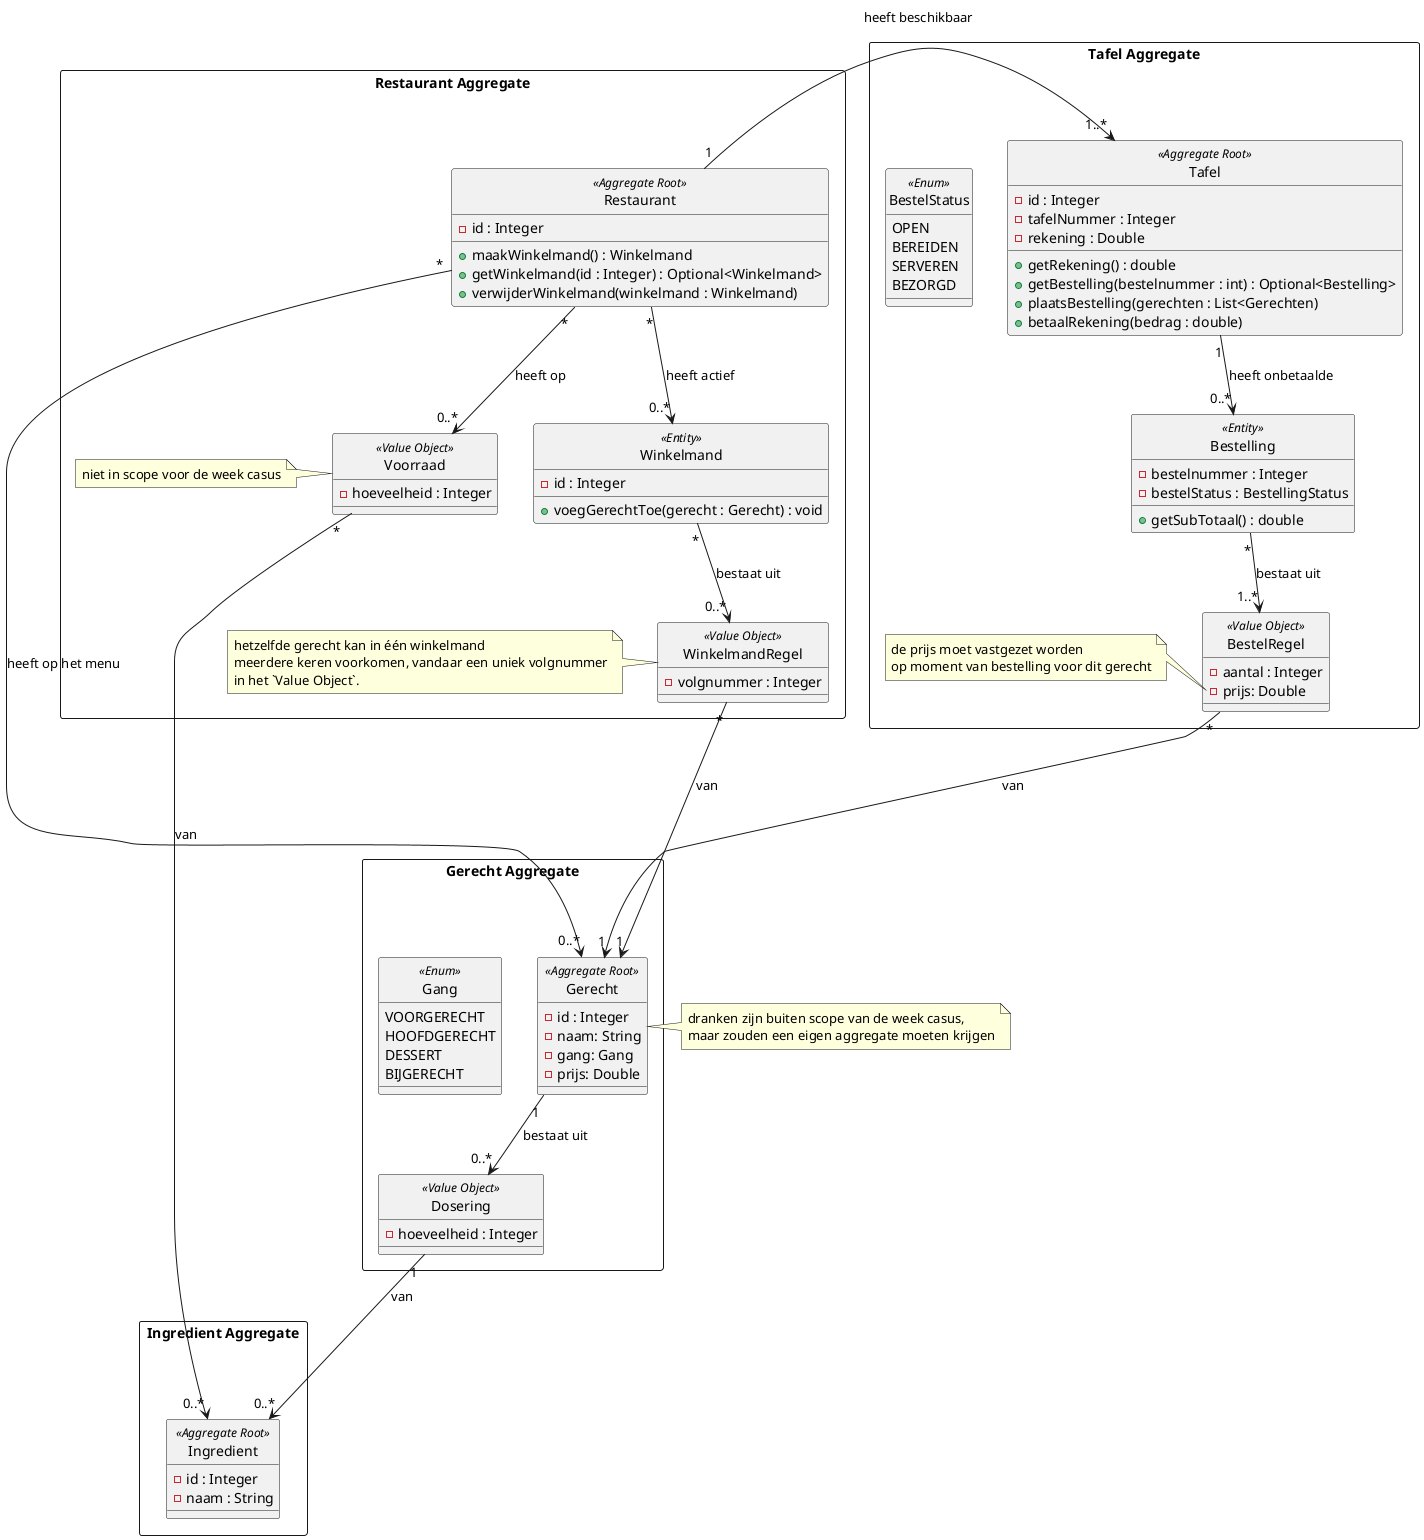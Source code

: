 @startuml

hide circle

rectangle "Restaurant Aggregate\n" {
    class Restaurant <<Aggregate Root>> {
        - id : Integer

        + maakWinkelmand() : Winkelmand
        + getWinkelmand(id : Integer) : Optional<Winkelmand>
        + verwijderWinkelmand(winkelmand : Winkelmand)
    }
    class Winkelmand <<Entity>> {
        - id : Integer

        +voegGerechtToe(gerecht : Gerecht) : void
    }
    class WinkelmandRegel <<Value Object>> {
        - volgnummer : Integer
    }
    class Voorraad <<Value Object>> {
        - hoeveelheid : Integer
    }
    note left of WinkelmandRegel
            hetzelfde gerecht kan in één winkelmand
            meerdere keren voorkomen, vandaar een uniek volgnummer
            in het `Value Object`.
    end note
    note left of Voorraad
        niet in scope voor de week casus
    end note
}

rectangle "Tafel Aggregate\n" {
    class Tafel <<Aggregate Root>> {
        - id : Integer
        - tafelNummer : Integer
        - rekening : Double

        + getRekening() : double
        + getBestelling(bestelnummer : int) : Optional<Bestelling>
        + plaatsBestelling(gerechten : List<Gerechten)
        + betaalRekening(bedrag : double)
    }
    class Bestelling <<Entity>> {
        - bestelnummer : Integer
        - bestelStatus : BestellingStatus

        + getSubTotaal() : double
    }
    enum BestelStatus <<Enum>> {
            OPEN
            BEREIDEN
            SERVEREN
            BEZORGD
    }
    class BestelRegel <<Value Object>> {
        - aantal : Integer
        - prijs: Double
    }


    note left of BestelRegel::prijs
        de prijs moet vastgezet worden
        op moment van bestelling voor dit gerecht
    end note
}

rectangle "Gerecht Aggregate\n" {
    class Gerecht <<Aggregate Root>> {
        - id : Integer
        - naam: String
        - gang: Gang
        - prijs: Double
    }
    class Dosering <<Value Object>> {
        - hoeveelheid : Integer
    }
    enum Gang <<Enum>> {
            VOORGERECHT
            HOOFDGERECHT
            DESSERT
            BIJGERECHT
    }
}
note right of Gerecht
        dranken zijn buiten scope van de week casus,
        maar zouden een eigen aggregate moeten krijgen
end note

rectangle "Ingredient Aggregate\n" {
    class Ingredient <<Aggregate Root>> {
        - id : Integer
        - naam : String
    }
}

Restaurant "1" -r-> "1..*" Tafel            : heeft beschikbaar
Restaurant "*" --> "0..*" Winkelmand        : heeft actief
Restaurant "*" --> "0..*" Voorraad          : heeft op
Restaurant "*" --> "0..*" Gerecht           : heeft op het menu

Winkelmand "*" --> "0..*" WinkelmandRegel   : bestaat uit
WinkelmandRegel "*" --> "1" Gerecht         : van

Tafel "1" --> "0..*" Bestelling             : heeft onbetaalde
Bestelling "*" --> "1..*" BestelRegel       : bestaat uit
BestelRegel "*" ---> "1" Gerecht            : van

Gerecht "1" --> "0..*" Dosering             : bestaat uit
Dosering "1" --> "0..*" Ingredient          : van

Voorraad "*" --> "0..*" Ingredient          : van

@enduml